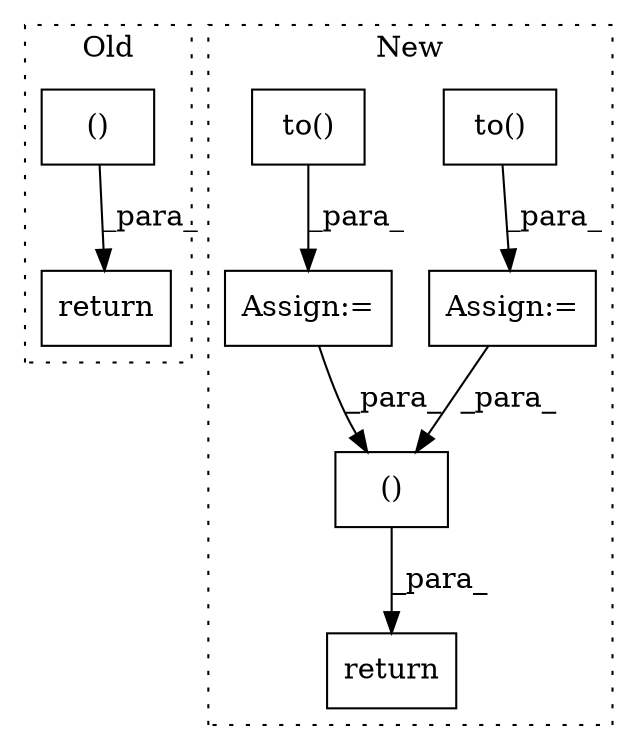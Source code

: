digraph G {
subgraph cluster0 {
1 [label="()" a="54" s="12537" l="4" shape="box"];
4 [label="return" a="93" s="12517" l="7" shape="box"];
label = "Old";
style="dotted";
}
subgraph cluster1 {
2 [label="to()" a="75" s="11663,11689" l="20,1" shape="box"];
3 [label="Assign:=" a="68" s="11660" l="3" shape="box"];
5 [label="return" a="93" s="13161" l="7" shape="box"];
6 [label="()" a="54" s="13085" l="10" shape="box"];
7 [label="Assign:=" a="68" s="11618" l="3" shape="box"];
8 [label="to()" a="75" s="11621,11647" l="20,1" shape="box"];
label = "New";
style="dotted";
}
1 -> 4 [label="_para_"];
2 -> 3 [label="_para_"];
3 -> 6 [label="_para_"];
6 -> 5 [label="_para_"];
7 -> 6 [label="_para_"];
8 -> 7 [label="_para_"];
}